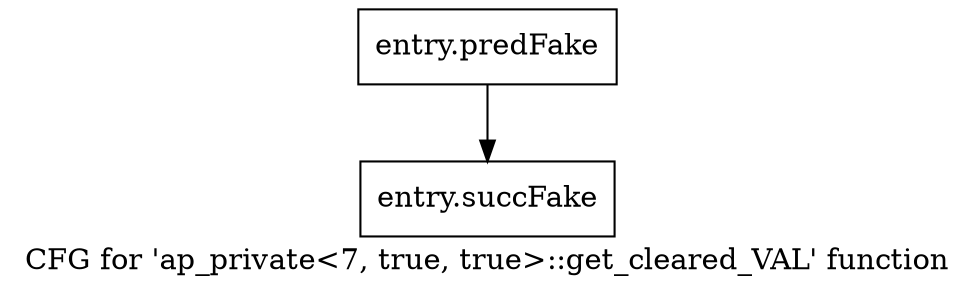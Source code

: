 digraph "CFG for 'ap_private\<7, true, true\>::get_cleared_VAL' function" {
	label="CFG for 'ap_private\<7, true, true\>::get_cleared_VAL' function";

	Node0x5938b30 [shape=record,filename="",linenumber="",label="{entry.predFake}"];
	Node0x5938b30 -> Node0x5aca220[ callList="" memoryops="" filename="/home/omerfaruk/tools/Xilinx/Vitis_HLS/2023.2/include/etc/ap_private.h" execusionnum="0"];
	Node0x5aca220 [shape=record,filename="/home/omerfaruk/tools/Xilinx/Vitis_HLS/2023.2/include/etc/ap_private.h",linenumber="1438",label="{entry.succFake}"];
}
